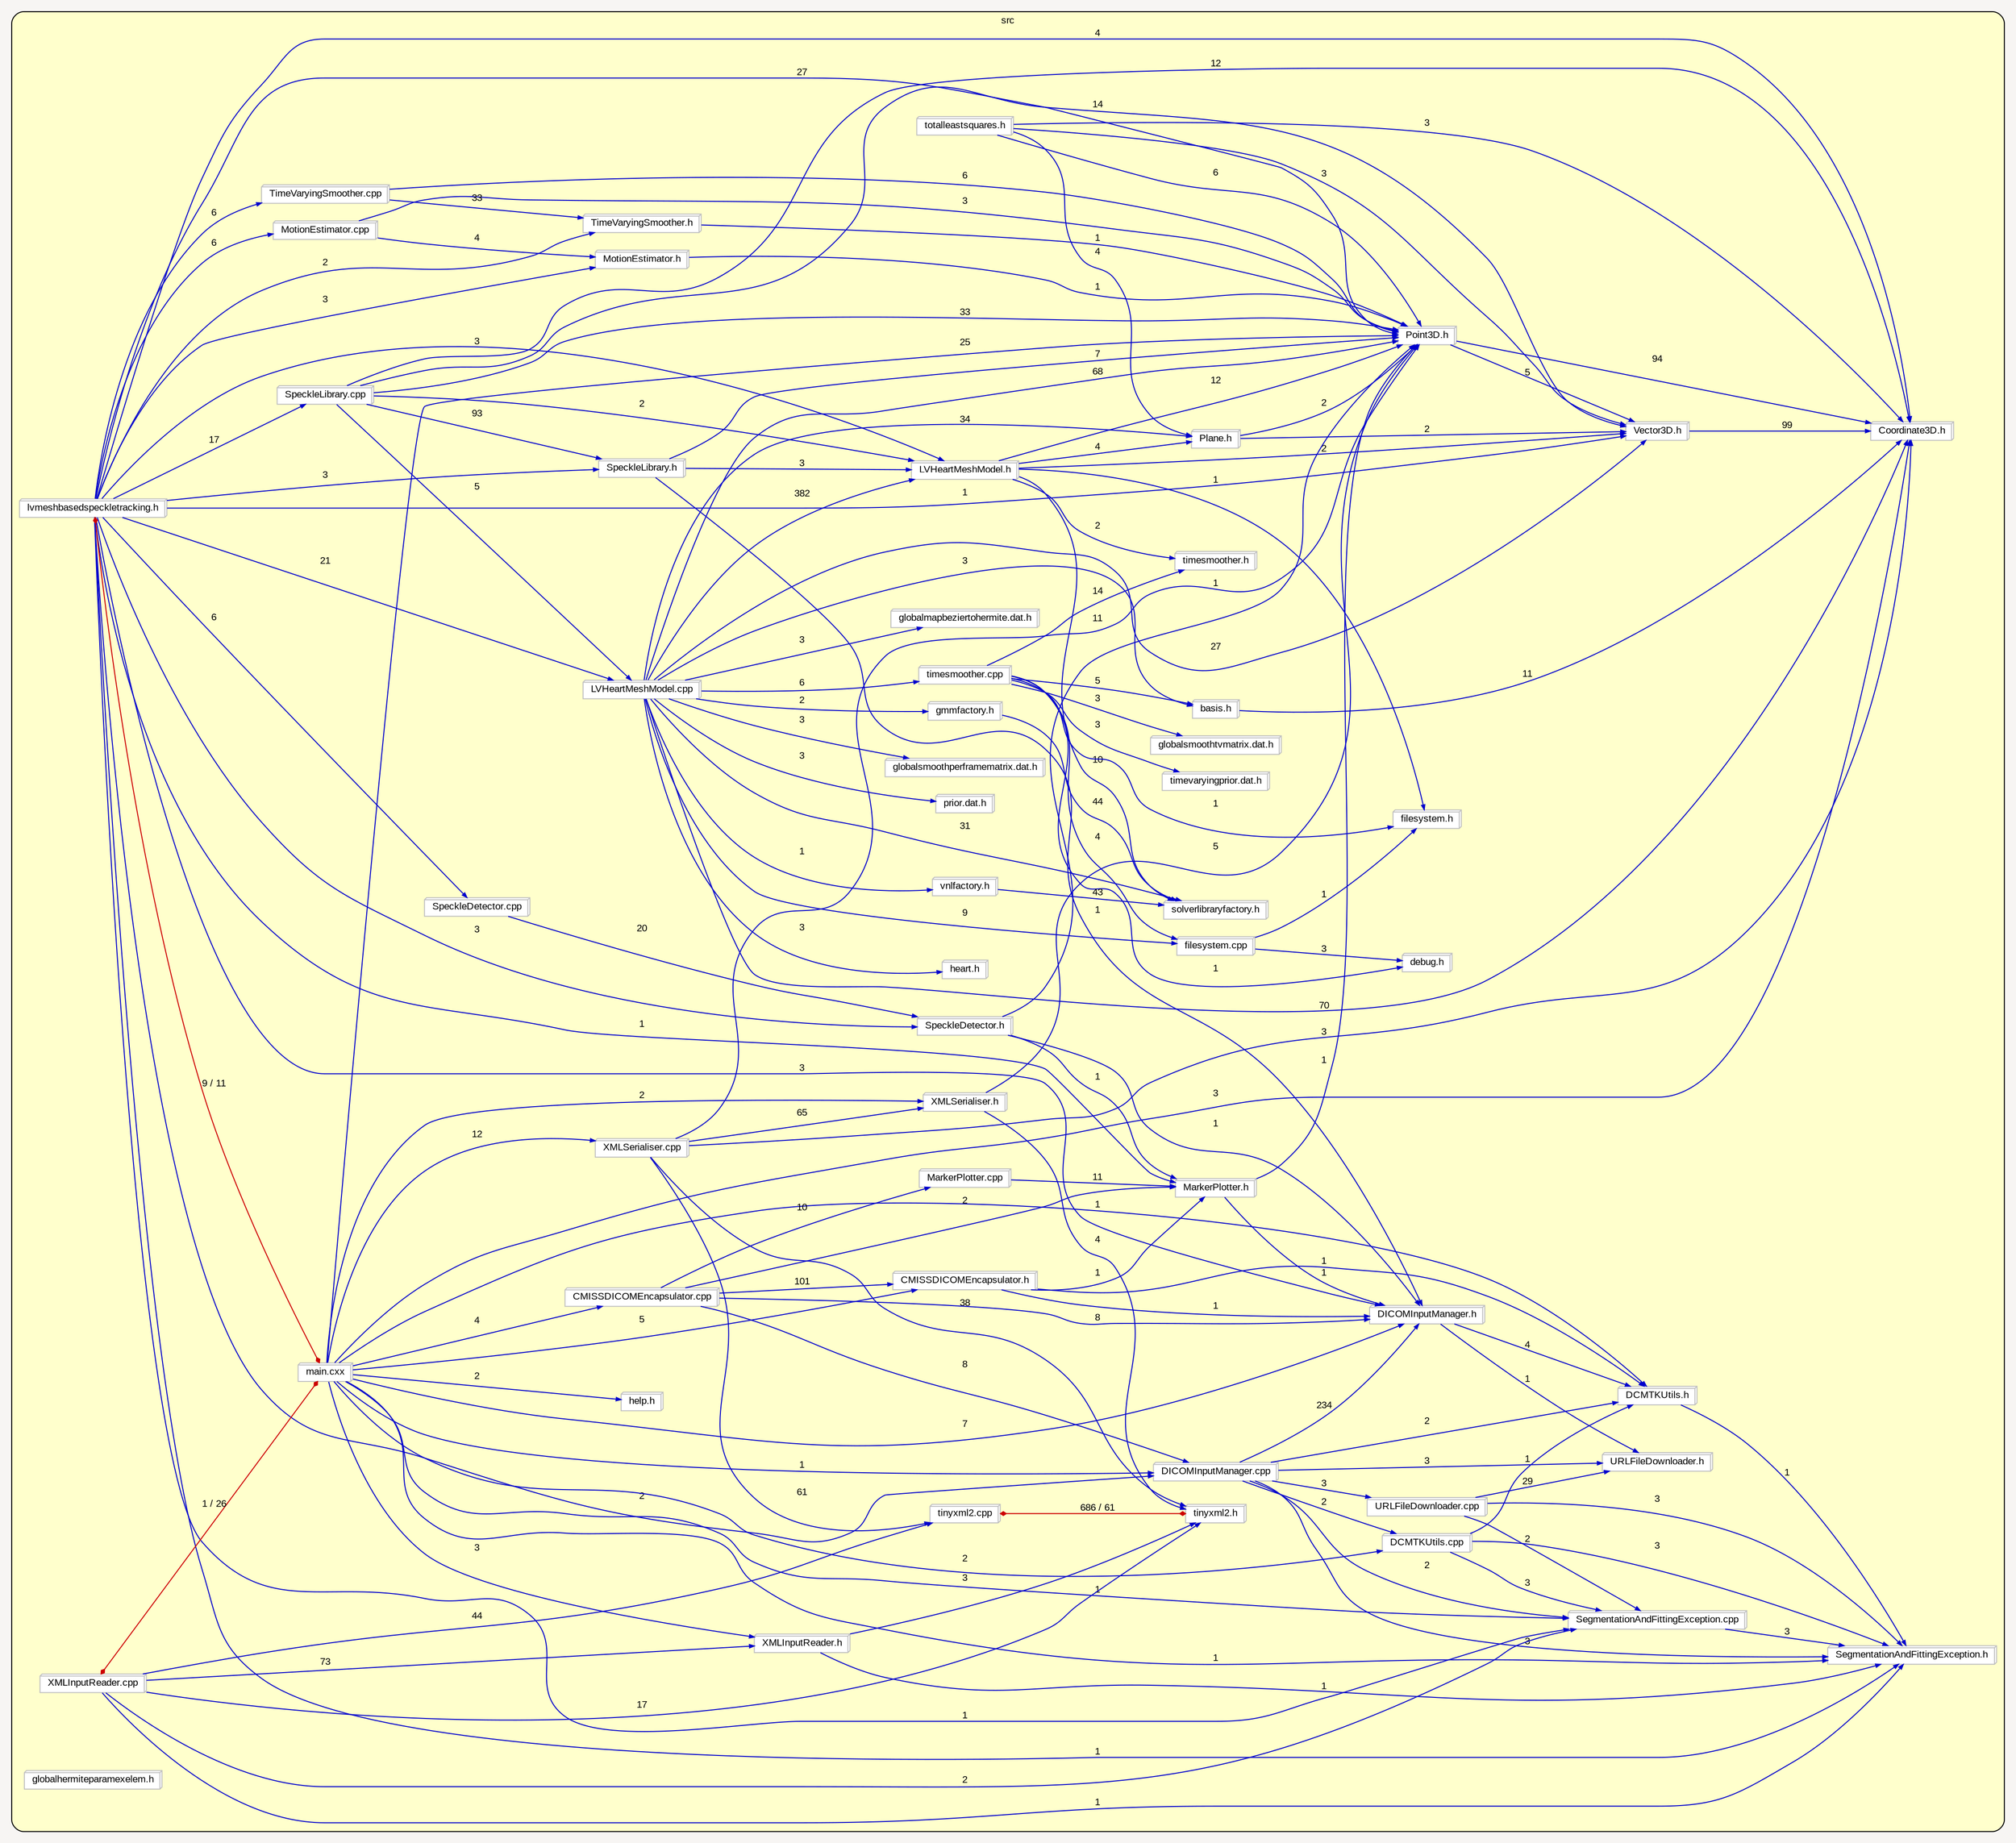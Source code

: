 digraph "" {
  graph [packmode="clust", ranksep="1.0", bgcolor="#F7F5F3", pack="true", fontname="Arial", fontsize="10", style="rounded,filled", compound="true", rankdir="LR", label="", fillcolor="#FFFFCC"];
  node [shape="rectangle", node_initialized="no", style="filled", fontname="Arial", fontsize="10", fixedsize="false", compound="true", color="grey", height="0.0", width="0.0", label="", fillcolor="white"];
  edge [arrowhead="normal", fontcolor="black", arrowsize="0.5", ltail="", dir="forward", fontname="Arial", fontsize="10", lhead="", color="black", compound="true", label="", arrowtail="none"];
  subgraph "cluster_1" {
    graph [label="src", fillcolor="#FFFFCC"];
    __N2 [shape="none", style="invis,none", fixedsize="true", height="0.01", width="0.347222", label=""];
    __N3 [shape="box3d", style="filled", label="URLFileDownloader.cpp"];
    __N4 [shape="box3d", style="filled", label="SegmentationAndFittingException.cpp"];
    __N5 [shape="box3d", style="filled", label="SegmentationAndFittingException.h"];
    __N6 [shape="box3d", style="filled", label="URLFileDownloader.h"];
    __N7 [shape="box3d", style="filled", label="totalleastsquares.h"];
    __N8 [shape="box3d", style="filled", label="Point3D.h"];
    __N9 [shape="box3d", style="filled", label="Vector3D.h"];
    __N10 [shape="box3d", style="filled", label="Plane.h"];
    __N11 [shape="box3d", style="filled", label="Coordinate3D.h"];
    __N12 [shape="box3d", style="filled", label="DCMTKUtils.h"];
    __N13 [shape="box3d", style="filled", label="SpeckleLibrary.cpp"];
    __N14 [shape="box3d", style="filled", label="LVHeartMeshModel.cpp"];
    __N15 [shape="box3d", style="filled", label="LVHeartMeshModel.h"];
    __N16 [shape="box3d", style="filled", label="SpeckleLibrary.h"];
    __N17 [shape="box3d", style="filled", label="DICOMInputManager.h"];
    __N18 [shape="box3d", style="filled", label="lvmeshbasedspeckletracking.h"];
    __N19 [shape="box3d", style="filled", label="MotionEstimator.cpp"];
    __N20 [shape="box3d", style="filled", label="SpeckleDetector.h"];
    __N21 [shape="box3d", style="filled", label="TimeVaryingSmoother.h"];
    __N22 [shape="box3d", style="filled", label="DICOMInputManager.cpp"];
    __N23 [shape="box3d", style="filled", label="MarkerPlotter.h"];
    __N24 [shape="box3d", style="filled", label="MotionEstimator.h"];
    __N25 [shape="box3d", style="filled", label="SpeckleDetector.cpp"];
    __N26 [shape="box3d", style="filled", label="main.cxx"];
    __N27 [shape="box3d", style="filled", label="TimeVaryingSmoother.cpp"];
    __N28 [shape="box3d", style="filled", label="solverlibraryfactory.h"];
    __N29 [shape="box3d", style="filled", label="gmmfactory.h"];
    __N30 [shape="box3d", style="filled", label="globalmapbeziertohermite.dat.h"];
    __N31 [shape="box3d", style="filled", label="timesmoother.cpp"];
    __N32 [shape="box3d", style="filled", label="heart.h"];
    __N33 [shape="box3d", style="filled", label="basis.h"];
    __N34 [shape="box3d", style="filled", label="vnlfactory.h"];
    __N35 [shape="box3d", style="filled", label="filesystem.cpp"];
    __N36 [shape="box3d", style="filled", label="prior.dat.h"];
    __N37 [shape="box3d", style="filled", label="globalsmoothperframematrix.dat.h"];
    __N38 [shape="box3d", style="filled", label="filesystem.h"];
    __N39 [shape="box3d", style="filled", label="timesmoother.h"];
    __N40 [shape="box3d", style="filled", label="debug.h"];
    __N41 [shape="box3d", style="filled", label="tinyxml2.cpp"];
    __N42 [shape="box3d", style="filled", label="tinyxml2.h"];
    __N43 [shape="box3d", style="filled", label="XMLInputReader.cpp"];
    __N44 [shape="box3d", style="filled", label="XMLInputReader.h"];
    __N45 [shape="box3d", style="filled", label="XMLSerialiser.cpp"];
    __N46 [shape="box3d", style="filled", label="XMLSerialiser.h"];
    __N47 [shape="box3d", style="filled", label="DCMTKUtils.cpp"];
    __N48 [shape="box3d", style="filled", label="CMISSDICOMEncapsulator.cpp"];
    __N49 [shape="box3d", style="filled", label="help.h"];
    __N50 [shape="box3d", style="filled", label="CMISSDICOMEncapsulator.h"];
    __N51 [shape="box3d", style="filled", label="timevaryingprior.dat.h"];
    __N52 [shape="box3d", style="filled", label="globalsmoothtvmatrix.dat.h"];
    __N53 [shape="box3d", style="filled", label="MarkerPlotter.cpp"];
    __N54 [shape="box3d", style="filled", label="globalhermiteparamexelem.h"];
    __N3 -> __N4 [dir="forward", color="blue3", label="2"];
    __N3 -> __N5 [dir="forward", color="blue3", label="3"];
    __N3 -> __N6 [dir="forward", color="blue3", label="29"];
    __N7 -> __N8 [dir="forward", color="blue3", label="6"];
    __N7 -> __N9 [dir="forward", color="blue3", label="3"];
    __N7 -> __N10 [dir="forward", color="blue3", label="4"];
    __N7 -> __N11 [dir="forward", color="blue3", label="3"];
    __N12 -> __N5 [dir="forward", color="blue3", label="1"];
    __N13 -> __N8 [dir="forward", color="blue3", label="33"];
    __N13 -> __N9 [dir="forward", color="blue3", label="14"];
    __N13 -> __N14 [dir="forward", color="blue3", label="5"];
    __N13 -> __N15 [dir="forward", color="blue3", label="2"];
    __N13 -> __N11 [dir="forward", color="blue3", label="12"];
    __N13 -> __N16 [dir="forward", color="blue3", label="93"];
    __N17 -> __N6 [dir="forward", color="blue3", label="1"];
    __N17 -> __N12 [dir="forward", color="blue3", label="4"];
    __N18 -> __N19 [dir="forward", color="blue3", label="6"];
    __N18 -> __N9 [dir="forward", color="blue3", label="1"];
    __N18 -> __N20 [dir="forward", color="blue3", label="3"];
    __N18 -> __N21 [dir="forward", color="blue3", label="2"];
    __N18 -> __N22 [dir="forward", color="blue3", label="2"];
    __N18 -> __N8 [dir="forward", color="blue3", label="27"];
    __N18 -> __N23 [dir="forward", color="blue3", label="1"];
    __N18 -> __N16 [dir="forward", color="blue3", label="3"];
    __N18 -> __N4 [dir="forward", color="blue3", label="1"];
    __N18 -> __N24 [dir="forward", color="blue3", label="3"];
    __N18 -> __N11 [dir="forward", color="blue3", label="4"];
    __N18 -> __N15 [dir="forward", color="blue3", label="3"];
    __N18 -> __N14 [dir="forward", color="blue3", label="21"];
    __N18 -> __N25 [dir="forward", color="blue3", label="6"];
    __N18 -> __N26 [arrowhead="diamond", dir="both", color="red3", label="9 / 11", arrowtail="diamond"];
    __N18 -> __N13 [dir="forward", color="blue3", label="17"];
    __N18 -> __N5 [dir="forward", color="blue3", label="1"];
    __N18 -> __N27 [dir="forward", color="blue3", label="6"];
    __N18 -> __N17 [dir="forward", color="blue3", label="3"];
    __N14 -> __N10 [dir="forward", color="blue3", label="34"];
    __N14 -> __N28 [dir="forward", color="blue3", label="31"];
    __N14 -> __N29 [dir="forward", color="blue3", label="2"];
    __N14 -> __N9 [dir="forward", color="blue3", label="27"];
    __N14 -> __N30 [dir="forward", color="blue3", label="3"];
    __N14 -> __N8 [dir="forward", color="blue3", label="68"];
    __N14 -> __N31 [dir="forward", color="blue3", label="6"];
    __N14 -> __N32 [dir="forward", color="blue3", label="3"];
    __N14 -> __N33 [dir="forward", color="blue3", label="3"];
    __N14 -> __N34 [dir="forward", color="blue3", label="1"];
    __N14 -> __N15 [dir="forward", color="blue3", label="382"];
    __N14 -> __N11 [dir="forward", color="blue3", label="70"];
    __N14 -> __N35 [dir="forward", color="blue3", label="9"];
    __N14 -> __N36 [dir="forward", color="blue3", label="3"];
    __N14 -> __N37 [dir="forward", color="blue3", label="3"];
    __N15 -> __N10 [dir="forward", color="blue3", label="4"];
    __N15 -> __N38 [dir="forward", color="blue3", label="1"];
    __N15 -> __N8 [dir="forward", color="blue3", label="12"];
    __N15 -> __N39 [dir="forward", color="blue3", label="2"];
    __N15 -> __N9 [dir="forward", color="blue3", label="2"];
    __N15 -> __N28 [dir="forward", color="blue3", label="10"];
    __N35 -> __N40 [dir="forward", color="blue3", label="3"];
    __N35 -> __N38 [dir="forward", color="blue3", label="1"];
    __N41 -> __N42 [arrowhead="diamond", dir="both", color="red3", label="686 / 61", arrowtail="diamond"];
    __N33 -> __N11 [dir="forward", color="blue3", label="11"];
    __N24 -> __N8 [dir="forward", color="blue3", label="1"];
    __N43 -> __N4 [dir="forward", color="blue3", label="2"];
    __N43 -> __N44 [dir="forward", color="blue3", label="73"];
    __N43 -> __N41 [dir="forward", color="blue3", label="44"];
    __N43 -> __N26 [arrowhead="diamond", dir="both", color="red3", label="1 / 26", arrowtail="diamond"];
    __N43 -> __N42 [dir="forward", color="blue3", label="17"];
    __N43 -> __N5 [dir="forward", color="blue3", label="1"];
    __N45 -> __N11 [dir="forward", color="blue3", label="3"];
    __N45 -> __N41 [dir="forward", color="blue3", label="61"];
    __N45 -> __N42 [dir="forward", color="blue3", label="38"];
    __N45 -> __N8 [dir="forward", color="blue3", label="11"];
    __N45 -> __N46 [dir="forward", color="blue3", label="65"];
    __N46 -> __N42 [dir="forward", color="blue3", label="4"];
    __N46 -> __N8 [dir="forward", color="blue3", label="5"];
    __N4 -> __N5 [dir="forward", color="blue3", label="3"];
    __N16 -> __N17 [dir="forward", color="blue3", label="1"];
    __N16 -> __N15 [dir="forward", color="blue3", label="3"];
    __N16 -> __N8 [dir="forward", color="blue3", label="7"];
    __N47 -> __N4 [dir="forward", color="blue3", label="3"];
    __N47 -> __N5 [dir="forward", color="blue3", label="3"];
    __N47 -> __N12 [dir="forward", color="blue3", label="1"];
    __N26 -> __N48 [dir="forward", color="blue3", label="4"];
    __N26 -> __N4 [dir="forward", color="blue3", label="1"];
    __N26 -> __N44 [dir="forward", color="blue3", label="3"];
    __N26 -> __N45 [dir="forward", color="blue3", label="12"];
    __N26 -> __N46 [dir="forward", color="blue3", label="2"];
    __N26 -> __N22 [dir="forward", color="blue3", label="1"];
    __N26 -> __N8 [dir="forward", color="blue3", label="25"];
    __N26 -> __N49 [dir="forward", color="blue3", label="2"];
    __N26 -> __N47 [dir="forward", color="blue3", label="2"];
    __N26 -> __N11 [dir="forward", color="blue3", label="3"];
    __N26 -> __N17 [dir="forward", color="blue3", label="7"];
    __N26 -> __N5 [dir="forward", color="blue3", label="1"];
    __N26 -> __N50 [dir="forward", color="blue3", label="5"];
    __N26 -> __N12 [dir="forward", color="blue3", label="1"];
    __N25 -> __N20 [dir="forward", color="blue3", label="20"];
    __N31 -> __N39 [dir="forward", color="blue3", label="14"];
    __N31 -> __N35 [dir="forward", color="blue3", label="4"];
    __N31 -> __N38 [dir="forward", color="blue3", label="1"];
    __N31 -> __N33 [dir="forward", color="blue3", label="5"];
    __N31 -> __N51 [dir="forward", color="blue3", label="3"];
    __N31 -> __N40 [dir="forward", color="blue3", label="1"];
    __N31 -> __N52 [dir="forward", color="blue3", label="3"];
    __N23 -> __N17 [dir="forward", color="blue3", label="1"];
    __N23 -> __N8 [dir="forward", color="blue3", label="1"];
    __N53 -> __N23 [dir="forward", color="blue3", label="11"];
    __N22 -> __N6 [dir="forward", color="blue3", label="3"];
    __N22 -> __N5 [dir="forward", color="blue3", label="3"];
    __N22 -> __N12 [dir="forward", color="blue3", label="2"];
    __N22 -> __N17 [dir="forward", color="blue3", label="234"];
    __N22 -> __N47 [dir="forward", color="blue3", label="2"];
    __N22 -> __N4 [dir="forward", color="blue3", label="2"];
    __N22 -> __N3 [dir="forward", color="blue3", label="3"];
    __N8 -> __N11 [dir="forward", color="blue3", label="94"];
    __N8 -> __N9 [dir="forward", color="blue3", label="5"];
    __N34 -> __N28 [dir="forward", color="blue3", label="43"];
    __N44 -> __N5 [dir="forward", color="blue3", label="1"];
    __N44 -> __N42 [dir="forward", color="blue3", label="3"];
    __N20 -> __N17 [dir="forward", color="blue3", label="1"];
    __N20 -> __N8 [dir="forward", color="blue3", label="1"];
    __N20 -> __N23 [dir="forward", color="blue3", label="1"];
    __N9 -> __N11 [dir="forward", color="blue3", label="99"];
    __N29 -> __N28 [dir="forward", color="blue3", label="44"];
    __N10 -> __N9 [dir="forward", color="blue3", label="2"];
    __N10 -> __N8 [dir="forward", color="blue3", label="2"];
    __N19 -> __N24 [dir="forward", color="blue3", label="4"];
    __N19 -> __N8 [dir="forward", color="blue3", label="3"];
    __N50 -> __N17 [dir="forward", color="blue3", label="1"];
    __N50 -> __N12 [dir="forward", color="blue3", label="1"];
    __N50 -> __N23 [dir="forward", color="blue3", label="1"];
    __N48 -> __N17 [dir="forward", color="blue3", label="8"];
    __N48 -> __N50 [dir="forward", color="blue3", label="101"];
    __N48 -> __N22 [dir="forward", color="blue3", label="8"];
    __N48 -> __N23 [dir="forward", color="blue3", label="2"];
    __N48 -> __N53 [dir="forward", color="blue3", label="10"];
    __N27 -> __N8 [dir="forward", color="blue3", label="6"];
    __N27 -> __N21 [dir="forward", color="blue3", label="33"];
    __N21 -> __N8 [dir="forward", color="blue3", label="1"];
  }
}
